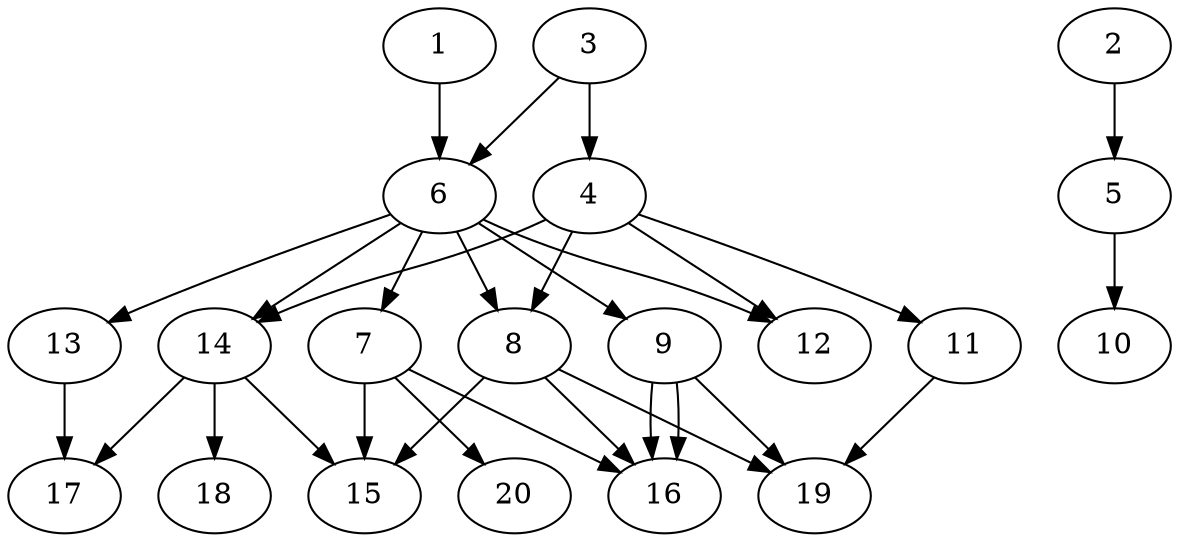 // DAG automatically generated by daggen at Tue Jul 23 14:23:30 2019
// ./daggen --dot -n 20 --ccr 0.5 --fat 0.6 --regular 0.5 --density 0.6 --mindata 5242880 --maxdata 52428800 
digraph G {
  1 [size="94887936", alpha="0.08", expect_size="47443968"] 
  1 -> 6 [size ="47443968"]
  2 [size="88811520", alpha="0.18", expect_size="44405760"] 
  2 -> 5 [size ="44405760"]
  3 [size="39577600", alpha="0.13", expect_size="19788800"] 
  3 -> 4 [size ="19788800"]
  3 -> 6 [size ="19788800"]
  4 [size="90624000", alpha="0.08", expect_size="45312000"] 
  4 -> 8 [size ="45312000"]
  4 -> 11 [size ="45312000"]
  4 -> 12 [size ="45312000"]
  4 -> 14 [size ="45312000"]
  5 [size="37679104", alpha="0.09", expect_size="18839552"] 
  5 -> 10 [size ="18839552"]
  6 [size="32249856", alpha="0.09", expect_size="16124928"] 
  6 -> 7 [size ="16124928"]
  6 -> 8 [size ="16124928"]
  6 -> 9 [size ="16124928"]
  6 -> 12 [size ="16124928"]
  6 -> 13 [size ="16124928"]
  6 -> 14 [size ="16124928"]
  7 [size="49924096", alpha="0.12", expect_size="24962048"] 
  7 -> 15 [size ="24962048"]
  7 -> 16 [size ="24962048"]
  7 -> 20 [size ="24962048"]
  8 [size="96528384", alpha="0.15", expect_size="48264192"] 
  8 -> 15 [size ="48264192"]
  8 -> 16 [size ="48264192"]
  8 -> 19 [size ="48264192"]
  9 [size="15652864", alpha="0.05", expect_size="7826432"] 
  9 -> 16 [size ="7826432"]
  9 -> 16 [size ="7826432"]
  9 -> 19 [size ="7826432"]
  10 [size="26374144", alpha="0.05", expect_size="13187072"] 
  11 [size="87846912", alpha="0.16", expect_size="43923456"] 
  11 -> 19 [size ="43923456"]
  12 [size="29966336", alpha="0.12", expect_size="14983168"] 
  13 [size="21073920", alpha="0.07", expect_size="10536960"] 
  13 -> 17 [size ="10536960"]
  14 [size="81811456", alpha="0.07", expect_size="40905728"] 
  14 -> 15 [size ="40905728"]
  14 -> 17 [size ="40905728"]
  14 -> 18 [size ="40905728"]
  15 [size="25327616", alpha="0.04", expect_size="12663808"] 
  16 [size="69703680", alpha="0.04", expect_size="34851840"] 
  17 [size="16087040", alpha="0.15", expect_size="8043520"] 
  18 [size="74369024", alpha="0.15", expect_size="37184512"] 
  19 [size="49166336", alpha="0.17", expect_size="24583168"] 
  20 [size="73869312", alpha="0.02", expect_size="36934656"] 
}
